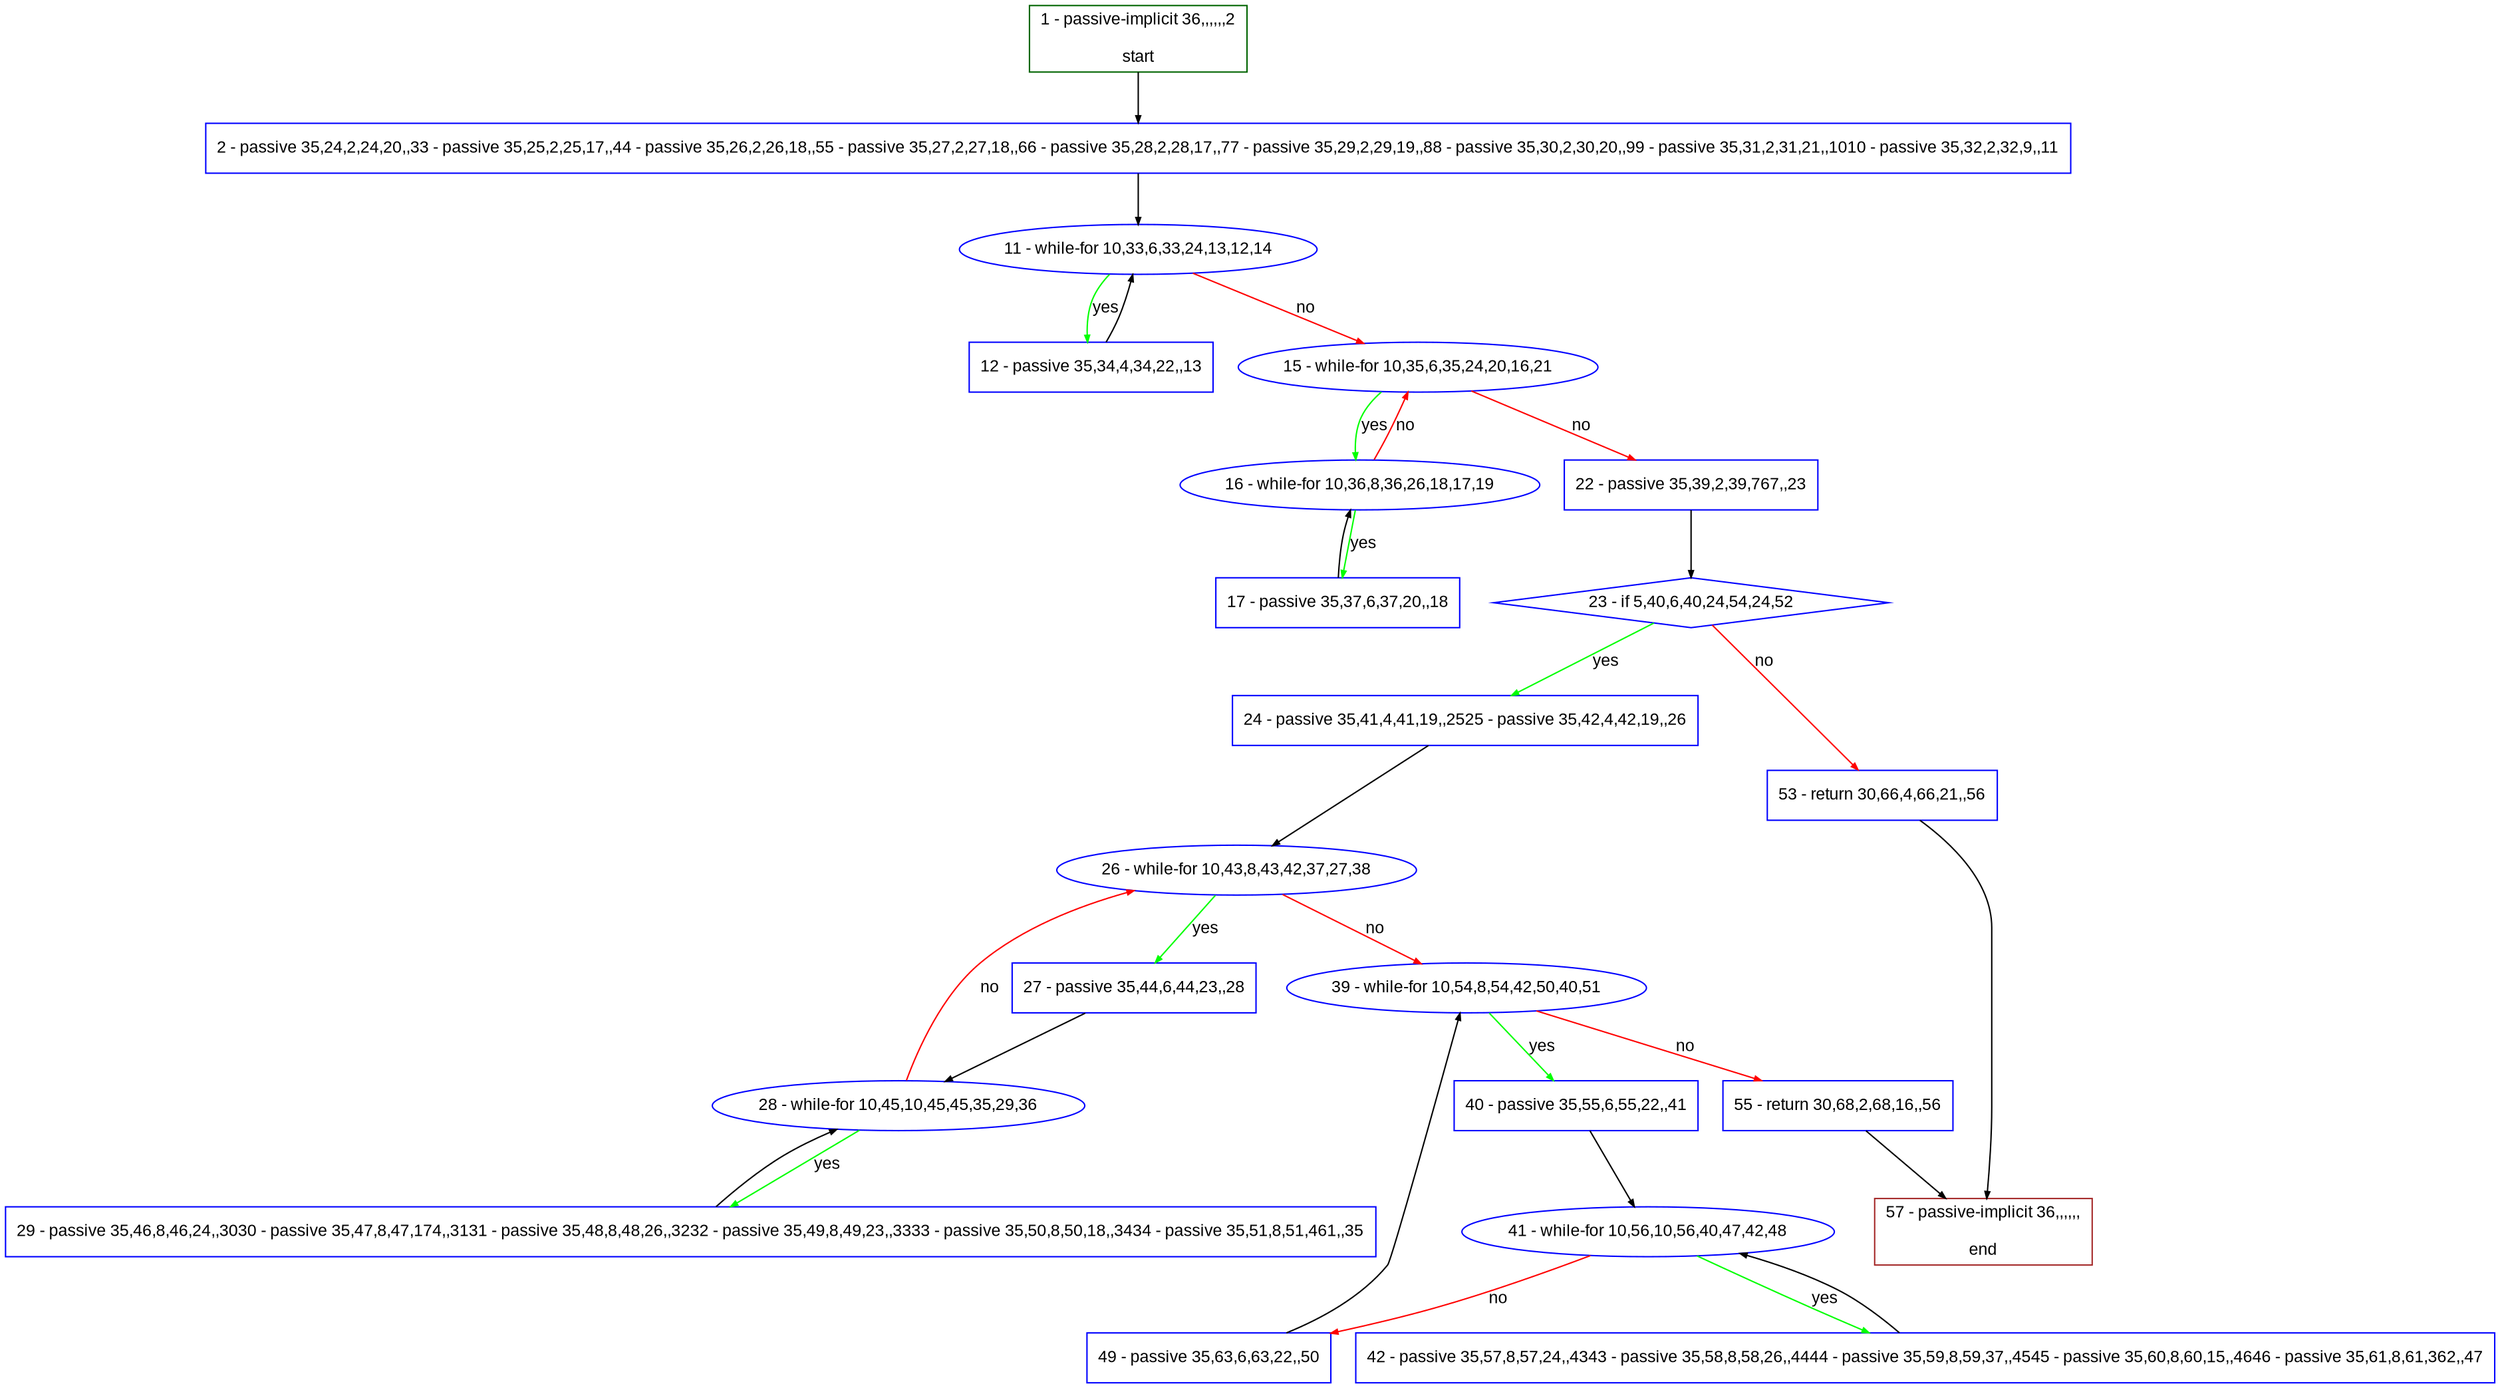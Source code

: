 digraph "" {
  graph [pack="true", label="", fontsize="12", packmode="clust", fontname="Arial", fillcolor="#FFFFCC", bgcolor="white", style="rounded,filled", compound="true"];
  node [node_initialized="no", label="", color="grey", fontsize="12", fillcolor="white", fontname="Arial", style="filled", shape="rectangle", compound="true", fixedsize="false"];
  edge [fontcolor="black", arrowhead="normal", arrowtail="none", arrowsize="0.5", ltail="", label="", color="black", fontsize="12", lhead="", fontname="Arial", dir="forward", compound="true"];
  __N1 [label="2 - passive 35,24,2,24,20,,33 - passive 35,25,2,25,17,,44 - passive 35,26,2,26,18,,55 - passive 35,27,2,27,18,,66 - passive 35,28,2,28,17,,77 - passive 35,29,2,29,19,,88 - passive 35,30,2,30,20,,99 - passive 35,31,2,31,21,,1010 - passive 35,32,2,32,9,,11", color="#0000ff", fillcolor="#ffffff", style="filled", shape="box"];
  __N2 [label="1 - passive-implicit 36,,,,,,2\n\nstart", color="#006400", fillcolor="#ffffff", style="filled", shape="box"];
  __N3 [label="11 - while-for 10,33,6,33,24,13,12,14", color="#0000ff", fillcolor="#ffffff", style="filled", shape="oval"];
  __N4 [label="12 - passive 35,34,4,34,22,,13", color="#0000ff", fillcolor="#ffffff", style="filled", shape="box"];
  __N5 [label="15 - while-for 10,35,6,35,24,20,16,21", color="#0000ff", fillcolor="#ffffff", style="filled", shape="oval"];
  __N6 [label="16 - while-for 10,36,8,36,26,18,17,19", color="#0000ff", fillcolor="#ffffff", style="filled", shape="oval"];
  __N7 [label="22 - passive 35,39,2,39,767,,23", color="#0000ff", fillcolor="#ffffff", style="filled", shape="box"];
  __N8 [label="17 - passive 35,37,6,37,20,,18", color="#0000ff", fillcolor="#ffffff", style="filled", shape="box"];
  __N9 [label="23 - if 5,40,6,40,24,54,24,52", color="#0000ff", fillcolor="#ffffff", style="filled", shape="diamond"];
  __N10 [label="24 - passive 35,41,4,41,19,,2525 - passive 35,42,4,42,19,,26", color="#0000ff", fillcolor="#ffffff", style="filled", shape="box"];
  __N11 [label="53 - return 30,66,4,66,21,,56", color="#0000ff", fillcolor="#ffffff", style="filled", shape="box"];
  __N12 [label="26 - while-for 10,43,8,43,42,37,27,38", color="#0000ff", fillcolor="#ffffff", style="filled", shape="oval"];
  __N13 [label="27 - passive 35,44,6,44,23,,28", color="#0000ff", fillcolor="#ffffff", style="filled", shape="box"];
  __N14 [label="39 - while-for 10,54,8,54,42,50,40,51", color="#0000ff", fillcolor="#ffffff", style="filled", shape="oval"];
  __N15 [label="28 - while-for 10,45,10,45,45,35,29,36", color="#0000ff", fillcolor="#ffffff", style="filled", shape="oval"];
  __N16 [label="29 - passive 35,46,8,46,24,,3030 - passive 35,47,8,47,174,,3131 - passive 35,48,8,48,26,,3232 - passive 35,49,8,49,23,,3333 - passive 35,50,8,50,18,,3434 - passive 35,51,8,51,461,,35", color="#0000ff", fillcolor="#ffffff", style="filled", shape="box"];
  __N17 [label="40 - passive 35,55,6,55,22,,41", color="#0000ff", fillcolor="#ffffff", style="filled", shape="box"];
  __N18 [label="55 - return 30,68,2,68,16,,56", color="#0000ff", fillcolor="#ffffff", style="filled", shape="box"];
  __N19 [label="41 - while-for 10,56,10,56,40,47,42,48", color="#0000ff", fillcolor="#ffffff", style="filled", shape="oval"];
  __N20 [label="42 - passive 35,57,8,57,24,,4343 - passive 35,58,8,58,26,,4444 - passive 35,59,8,59,37,,4545 - passive 35,60,8,60,15,,4646 - passive 35,61,8,61,362,,47", color="#0000ff", fillcolor="#ffffff", style="filled", shape="box"];
  __N21 [label="49 - passive 35,63,6,63,22,,50", color="#0000ff", fillcolor="#ffffff", style="filled", shape="box"];
  __N22 [label="57 - passive-implicit 36,,,,,,\n\nend", color="#a52a2a", fillcolor="#ffffff", style="filled", shape="box"];
  __N2 -> __N1 [arrowhead="normal", arrowtail="none", color="#000000", label="", dir="forward"];
  __N1 -> __N3 [arrowhead="normal", arrowtail="none", color="#000000", label="", dir="forward"];
  __N3 -> __N4 [arrowhead="normal", arrowtail="none", color="#00ff00", label="yes", dir="forward"];
  __N4 -> __N3 [arrowhead="normal", arrowtail="none", color="#000000", label="", dir="forward"];
  __N3 -> __N5 [arrowhead="normal", arrowtail="none", color="#ff0000", label="no", dir="forward"];
  __N5 -> __N6 [arrowhead="normal", arrowtail="none", color="#00ff00", label="yes", dir="forward"];
  __N6 -> __N5 [arrowhead="normal", arrowtail="none", color="#ff0000", label="no", dir="forward"];
  __N5 -> __N7 [arrowhead="normal", arrowtail="none", color="#ff0000", label="no", dir="forward"];
  __N6 -> __N8 [arrowhead="normal", arrowtail="none", color="#00ff00", label="yes", dir="forward"];
  __N8 -> __N6 [arrowhead="normal", arrowtail="none", color="#000000", label="", dir="forward"];
  __N7 -> __N9 [arrowhead="normal", arrowtail="none", color="#000000", label="", dir="forward"];
  __N9 -> __N10 [arrowhead="normal", arrowtail="none", color="#00ff00", label="yes", dir="forward"];
  __N9 -> __N11 [arrowhead="normal", arrowtail="none", color="#ff0000", label="no", dir="forward"];
  __N10 -> __N12 [arrowhead="normal", arrowtail="none", color="#000000", label="", dir="forward"];
  __N12 -> __N13 [arrowhead="normal", arrowtail="none", color="#00ff00", label="yes", dir="forward"];
  __N12 -> __N14 [arrowhead="normal", arrowtail="none", color="#ff0000", label="no", dir="forward"];
  __N13 -> __N15 [arrowhead="normal", arrowtail="none", color="#000000", label="", dir="forward"];
  __N15 -> __N12 [arrowhead="normal", arrowtail="none", color="#ff0000", label="no", dir="forward"];
  __N15 -> __N16 [arrowhead="normal", arrowtail="none", color="#00ff00", label="yes", dir="forward"];
  __N16 -> __N15 [arrowhead="normal", arrowtail="none", color="#000000", label="", dir="forward"];
  __N14 -> __N17 [arrowhead="normal", arrowtail="none", color="#00ff00", label="yes", dir="forward"];
  __N14 -> __N18 [arrowhead="normal", arrowtail="none", color="#ff0000", label="no", dir="forward"];
  __N17 -> __N19 [arrowhead="normal", arrowtail="none", color="#000000", label="", dir="forward"];
  __N19 -> __N20 [arrowhead="normal", arrowtail="none", color="#00ff00", label="yes", dir="forward"];
  __N20 -> __N19 [arrowhead="normal", arrowtail="none", color="#000000", label="", dir="forward"];
  __N19 -> __N21 [arrowhead="normal", arrowtail="none", color="#ff0000", label="no", dir="forward"];
  __N21 -> __N14 [arrowhead="normal", arrowtail="none", color="#000000", label="", dir="forward"];
  __N11 -> __N22 [arrowhead="normal", arrowtail="none", color="#000000", label="", dir="forward"];
  __N18 -> __N22 [arrowhead="normal", arrowtail="none", color="#000000", label="", dir="forward"];
}
